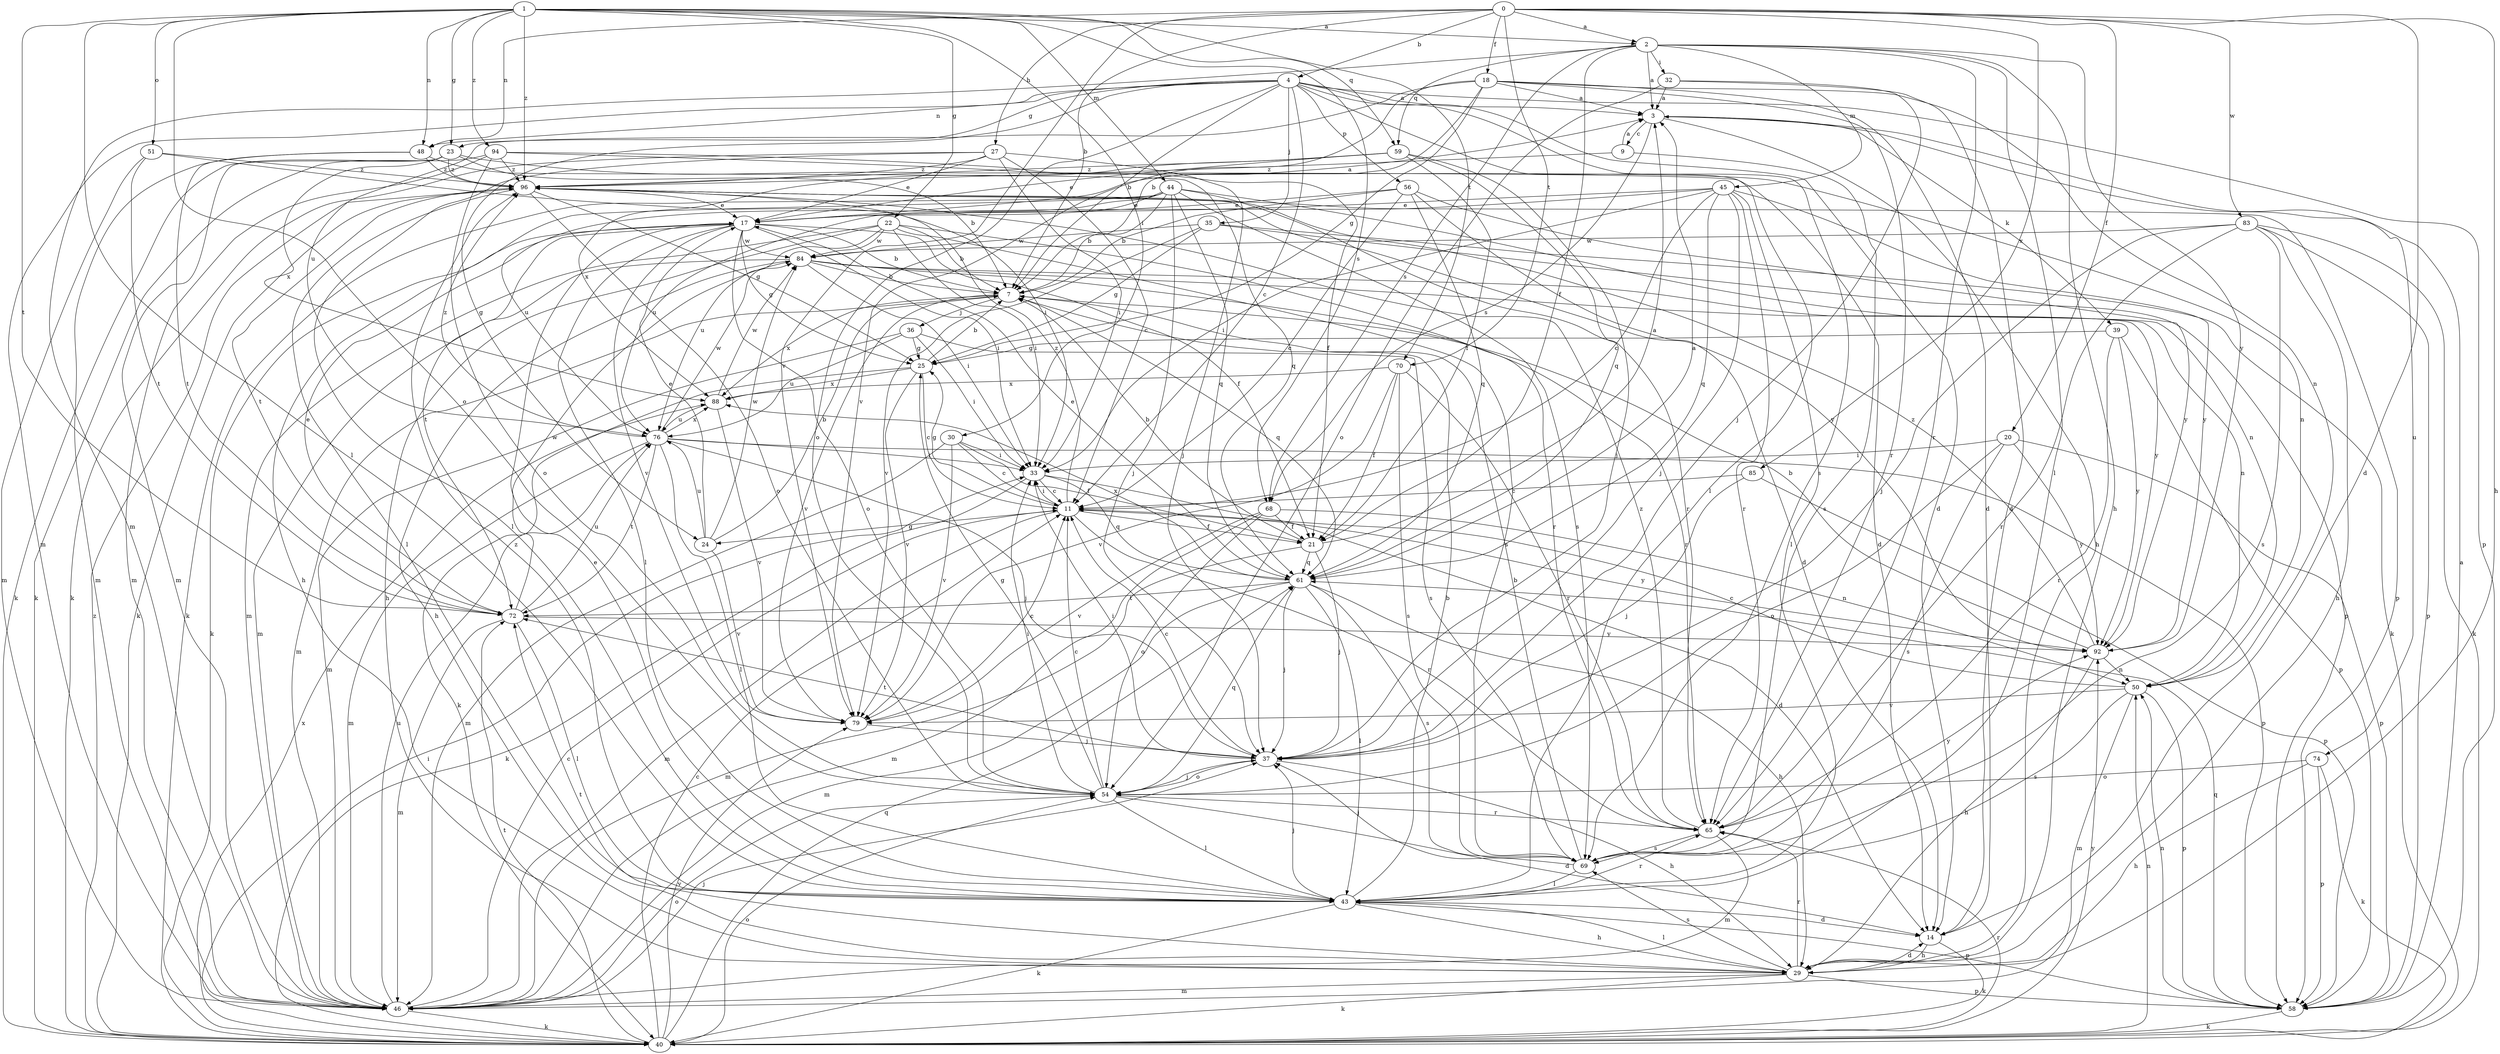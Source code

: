 strict digraph  {
0;
1;
2;
3;
4;
7;
9;
11;
14;
17;
18;
20;
21;
22;
23;
24;
25;
27;
29;
30;
32;
33;
35;
36;
37;
39;
40;
43;
44;
45;
46;
48;
50;
51;
54;
56;
58;
59;
61;
65;
68;
69;
70;
72;
74;
76;
79;
83;
84;
85;
88;
92;
94;
96;
0 -> 2  [label=a];
0 -> 4  [label=b];
0 -> 7  [label=b];
0 -> 14  [label=d];
0 -> 18  [label=f];
0 -> 20  [label=f];
0 -> 27  [label=h];
0 -> 29  [label=h];
0 -> 48  [label=n];
0 -> 70  [label=t];
0 -> 79  [label=v];
0 -> 83  [label=w];
0 -> 85  [label=x];
1 -> 2  [label=a];
1 -> 22  [label=g];
1 -> 23  [label=g];
1 -> 30  [label=i];
1 -> 43  [label=l];
1 -> 44  [label=m];
1 -> 48  [label=n];
1 -> 51  [label=o];
1 -> 54  [label=o];
1 -> 59  [label=q];
1 -> 68  [label=s];
1 -> 70  [label=t];
1 -> 72  [label=t];
1 -> 94  [label=z];
1 -> 96  [label=z];
2 -> 3  [label=a];
2 -> 21  [label=f];
2 -> 29  [label=h];
2 -> 32  [label=i];
2 -> 43  [label=l];
2 -> 45  [label=m];
2 -> 46  [label=m];
2 -> 59  [label=q];
2 -> 65  [label=r];
2 -> 68  [label=s];
2 -> 92  [label=y];
3 -> 9  [label=c];
3 -> 29  [label=h];
3 -> 39  [label=k];
3 -> 68  [label=s];
3 -> 74  [label=u];
4 -> 3  [label=a];
4 -> 7  [label=b];
4 -> 11  [label=c];
4 -> 14  [label=d];
4 -> 23  [label=g];
4 -> 24  [label=g];
4 -> 35  [label=j];
4 -> 43  [label=l];
4 -> 46  [label=m];
4 -> 48  [label=n];
4 -> 54  [label=o];
4 -> 56  [label=p];
4 -> 58  [label=p];
4 -> 69  [label=s];
7 -> 36  [label=j];
7 -> 46  [label=m];
7 -> 61  [label=q];
7 -> 79  [label=v];
7 -> 88  [label=x];
9 -> 3  [label=a];
9 -> 69  [label=s];
9 -> 96  [label=z];
11 -> 21  [label=f];
11 -> 24  [label=g];
11 -> 25  [label=g];
11 -> 33  [label=i];
11 -> 46  [label=m];
11 -> 65  [label=r];
11 -> 92  [label=y];
11 -> 96  [label=z];
14 -> 29  [label=h];
14 -> 40  [label=k];
17 -> 3  [label=a];
17 -> 7  [label=b];
17 -> 21  [label=f];
17 -> 25  [label=g];
17 -> 33  [label=i];
17 -> 40  [label=k];
17 -> 43  [label=l];
17 -> 54  [label=o];
17 -> 72  [label=t];
17 -> 79  [label=v];
17 -> 84  [label=w];
18 -> 3  [label=a];
18 -> 7  [label=b];
18 -> 14  [label=d];
18 -> 25  [label=g];
18 -> 50  [label=n];
18 -> 65  [label=r];
18 -> 76  [label=u];
18 -> 79  [label=v];
20 -> 33  [label=i];
20 -> 54  [label=o];
20 -> 58  [label=p];
20 -> 69  [label=s];
20 -> 92  [label=y];
21 -> 3  [label=a];
21 -> 7  [label=b];
21 -> 37  [label=j];
21 -> 46  [label=m];
21 -> 61  [label=q];
22 -> 7  [label=b];
22 -> 29  [label=h];
22 -> 33  [label=i];
22 -> 46  [label=m];
22 -> 65  [label=r];
22 -> 69  [label=s];
22 -> 76  [label=u];
22 -> 84  [label=w];
23 -> 7  [label=b];
23 -> 14  [label=d];
23 -> 40  [label=k];
23 -> 46  [label=m];
23 -> 88  [label=x];
23 -> 96  [label=z];
24 -> 7  [label=b];
24 -> 17  [label=e];
24 -> 76  [label=u];
24 -> 79  [label=v];
24 -> 84  [label=w];
25 -> 7  [label=b];
25 -> 11  [label=c];
25 -> 40  [label=k];
25 -> 79  [label=v];
25 -> 88  [label=x];
27 -> 11  [label=c];
27 -> 17  [label=e];
27 -> 33  [label=i];
27 -> 37  [label=j];
27 -> 40  [label=k];
27 -> 43  [label=l];
27 -> 96  [label=z];
29 -> 14  [label=d];
29 -> 40  [label=k];
29 -> 43  [label=l];
29 -> 46  [label=m];
29 -> 58  [label=p];
29 -> 65  [label=r];
29 -> 69  [label=s];
29 -> 72  [label=t];
30 -> 11  [label=c];
30 -> 21  [label=f];
30 -> 33  [label=i];
30 -> 46  [label=m];
30 -> 79  [label=v];
32 -> 3  [label=a];
32 -> 14  [label=d];
32 -> 37  [label=j];
32 -> 54  [label=o];
33 -> 11  [label=c];
33 -> 14  [label=d];
33 -> 40  [label=k];
33 -> 61  [label=q];
35 -> 25  [label=g];
35 -> 40  [label=k];
35 -> 58  [label=p];
35 -> 79  [label=v];
35 -> 84  [label=w];
36 -> 25  [label=g];
36 -> 33  [label=i];
36 -> 46  [label=m];
36 -> 69  [label=s];
36 -> 76  [label=u];
37 -> 11  [label=c];
37 -> 29  [label=h];
37 -> 33  [label=i];
37 -> 54  [label=o];
37 -> 72  [label=t];
39 -> 25  [label=g];
39 -> 58  [label=p];
39 -> 65  [label=r];
39 -> 92  [label=y];
40 -> 11  [label=c];
40 -> 33  [label=i];
40 -> 50  [label=n];
40 -> 54  [label=o];
40 -> 61  [label=q];
40 -> 65  [label=r];
40 -> 72  [label=t];
40 -> 79  [label=v];
40 -> 88  [label=x];
40 -> 92  [label=y];
40 -> 96  [label=z];
43 -> 7  [label=b];
43 -> 14  [label=d];
43 -> 17  [label=e];
43 -> 29  [label=h];
43 -> 37  [label=j];
43 -> 40  [label=k];
43 -> 58  [label=p];
43 -> 65  [label=r];
43 -> 96  [label=z];
44 -> 7  [label=b];
44 -> 17  [label=e];
44 -> 29  [label=h];
44 -> 37  [label=j];
44 -> 40  [label=k];
44 -> 50  [label=n];
44 -> 61  [label=q];
44 -> 65  [label=r];
44 -> 69  [label=s];
44 -> 76  [label=u];
45 -> 11  [label=c];
45 -> 17  [label=e];
45 -> 33  [label=i];
45 -> 37  [label=j];
45 -> 43  [label=l];
45 -> 61  [label=q];
45 -> 65  [label=r];
45 -> 76  [label=u];
45 -> 92  [label=y];
46 -> 11  [label=c];
46 -> 37  [label=j];
46 -> 40  [label=k];
46 -> 54  [label=o];
46 -> 76  [label=u];
48 -> 46  [label=m];
48 -> 61  [label=q];
48 -> 72  [label=t];
48 -> 96  [label=z];
50 -> 11  [label=c];
50 -> 46  [label=m];
50 -> 58  [label=p];
50 -> 69  [label=s];
50 -> 79  [label=v];
51 -> 33  [label=i];
51 -> 46  [label=m];
51 -> 72  [label=t];
51 -> 96  [label=z];
54 -> 11  [label=c];
54 -> 14  [label=d];
54 -> 25  [label=g];
54 -> 33  [label=i];
54 -> 37  [label=j];
54 -> 43  [label=l];
54 -> 61  [label=q];
54 -> 65  [label=r];
56 -> 7  [label=b];
56 -> 11  [label=c];
56 -> 14  [label=d];
56 -> 17  [label=e];
56 -> 61  [label=q];
56 -> 92  [label=y];
58 -> 3  [label=a];
58 -> 40  [label=k];
58 -> 50  [label=n];
58 -> 61  [label=q];
59 -> 17  [label=e];
59 -> 21  [label=f];
59 -> 37  [label=j];
59 -> 61  [label=q];
59 -> 88  [label=x];
59 -> 96  [label=z];
61 -> 3  [label=a];
61 -> 17  [label=e];
61 -> 29  [label=h];
61 -> 37  [label=j];
61 -> 43  [label=l];
61 -> 46  [label=m];
61 -> 69  [label=s];
61 -> 72  [label=t];
61 -> 88  [label=x];
65 -> 46  [label=m];
65 -> 69  [label=s];
65 -> 92  [label=y];
65 -> 96  [label=z];
68 -> 21  [label=f];
68 -> 46  [label=m];
68 -> 50  [label=n];
68 -> 54  [label=o];
68 -> 79  [label=v];
69 -> 7  [label=b];
69 -> 37  [label=j];
69 -> 43  [label=l];
70 -> 21  [label=f];
70 -> 65  [label=r];
70 -> 69  [label=s];
70 -> 79  [label=v];
70 -> 88  [label=x];
72 -> 17  [label=e];
72 -> 43  [label=l];
72 -> 46  [label=m];
72 -> 76  [label=u];
72 -> 84  [label=w];
72 -> 92  [label=y];
74 -> 29  [label=h];
74 -> 40  [label=k];
74 -> 54  [label=o];
74 -> 58  [label=p];
76 -> 33  [label=i];
76 -> 37  [label=j];
76 -> 43  [label=l];
76 -> 46  [label=m];
76 -> 58  [label=p];
76 -> 72  [label=t];
76 -> 84  [label=w];
76 -> 88  [label=x];
76 -> 96  [label=z];
79 -> 11  [label=c];
79 -> 37  [label=j];
83 -> 29  [label=h];
83 -> 37  [label=j];
83 -> 40  [label=k];
83 -> 58  [label=p];
83 -> 65  [label=r];
83 -> 69  [label=s];
83 -> 84  [label=w];
84 -> 7  [label=b];
84 -> 29  [label=h];
84 -> 33  [label=i];
84 -> 46  [label=m];
84 -> 50  [label=n];
84 -> 65  [label=r];
84 -> 92  [label=y];
85 -> 11  [label=c];
85 -> 37  [label=j];
85 -> 58  [label=p];
88 -> 76  [label=u];
88 -> 79  [label=v];
88 -> 84  [label=w];
92 -> 7  [label=b];
92 -> 29  [label=h];
92 -> 50  [label=n];
92 -> 96  [label=z];
94 -> 21  [label=f];
94 -> 40  [label=k];
94 -> 46  [label=m];
94 -> 50  [label=n];
94 -> 54  [label=o];
94 -> 96  [label=z];
96 -> 17  [label=e];
96 -> 25  [label=g];
96 -> 40  [label=k];
96 -> 43  [label=l];
96 -> 54  [label=o];
96 -> 58  [label=p];
96 -> 72  [label=t];
96 -> 92  [label=y];
}

